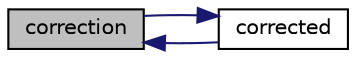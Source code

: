 digraph "correction"
{
  bgcolor="transparent";
  edge [fontname="Helvetica",fontsize="10",labelfontname="Helvetica",labelfontsize="10"];
  node [fontname="Helvetica",fontsize="10",shape=record];
  rankdir="LR";
  Node1 [label="correction",height=0.2,width=0.4,color="black", fillcolor="grey75", style="filled", fontcolor="black"];
  Node1 -> Node2 [dir="back",color="midnightblue",fontsize="10",style="solid",fontname="Helvetica"];
  Node2 [label="corrected",height=0.2,width=0.4,color="black",URL="$a00299.html#a38c3af2f484a71e2cedacc747beafdfc",tooltip="Return true if this scheme uses an explicit correction. "];
  Node2 -> Node1 [dir="back",color="midnightblue",fontsize="10",style="solid",fontname="Helvetica"];
}
